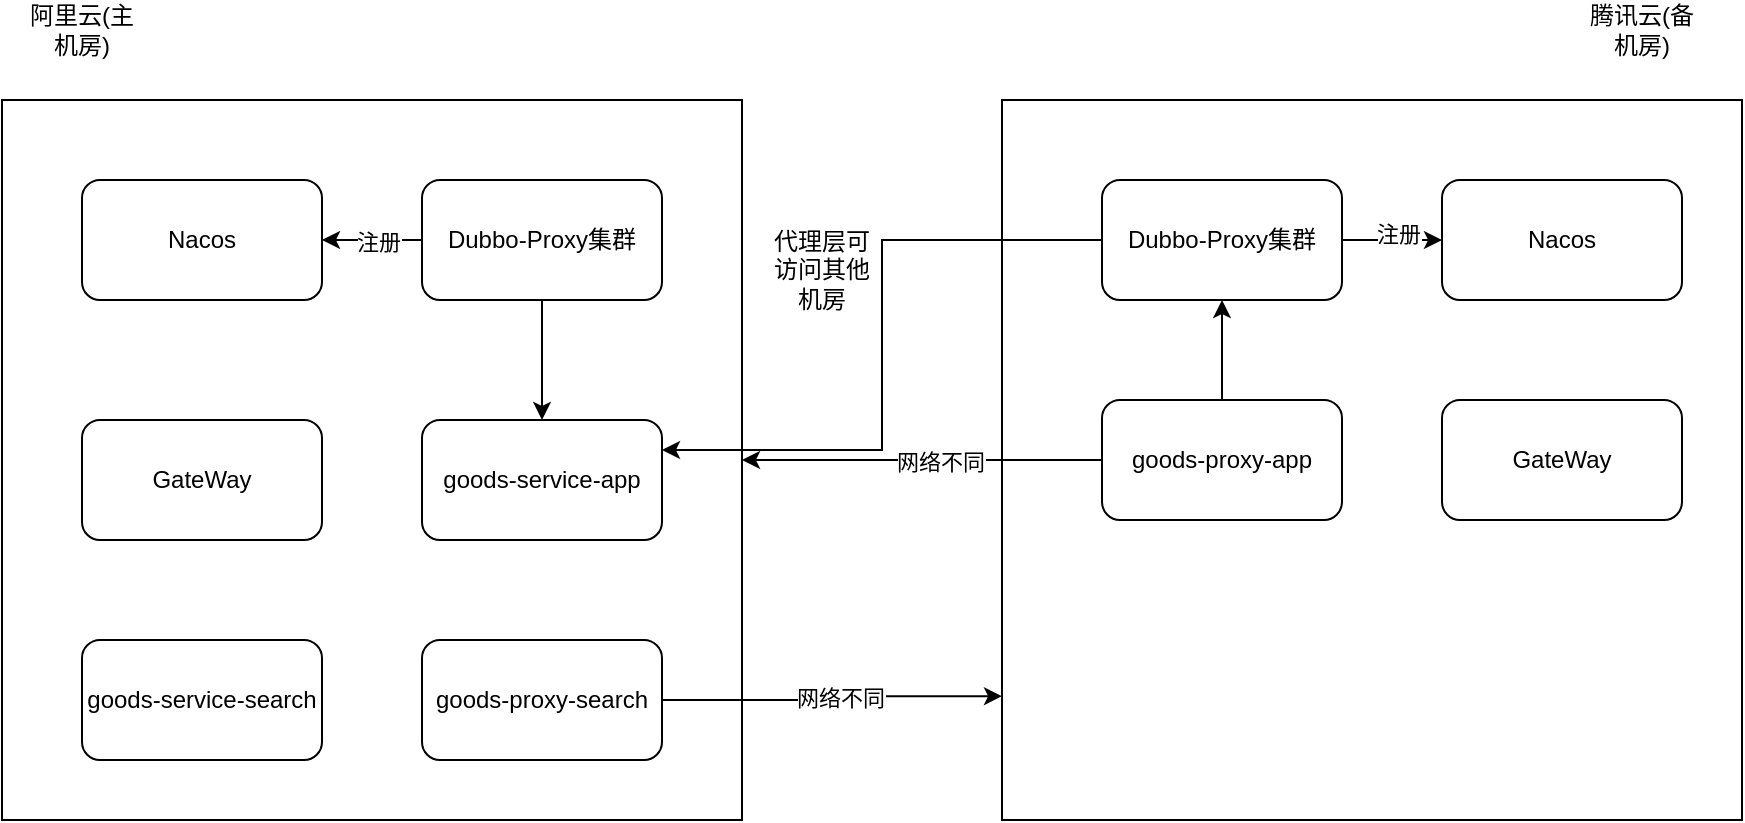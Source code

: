 <mxfile version="24.5.5" type="github" pages="2">
  <diagram name="第 1 页" id="GO7Vx1S_WohTSjaYesyG">
    <mxGraphModel dx="984" dy="645" grid="1" gridSize="10" guides="1" tooltips="1" connect="1" arrows="1" fold="1" page="1" pageScale="1" pageWidth="827" pageHeight="1169" math="0" shadow="0">
      <root>
        <mxCell id="0" />
        <mxCell id="1" parent="0" />
        <mxCell id="KqpbwezZVcmIETooFnXk-3" value="" style="rounded=0;whiteSpace=wrap;html=1;" vertex="1" parent="1">
          <mxGeometry x="90" y="90" width="370" height="360" as="geometry" />
        </mxCell>
        <mxCell id="KqpbwezZVcmIETooFnXk-4" value="" style="rounded=0;whiteSpace=wrap;html=1;" vertex="1" parent="1">
          <mxGeometry x="590" y="90" width="370" height="360" as="geometry" />
        </mxCell>
        <mxCell id="KqpbwezZVcmIETooFnXk-22" style="edgeStyle=orthogonalEdgeStyle;rounded=0;orthogonalLoop=1;jettySize=auto;html=1;exitX=0;exitY=0.5;exitDx=0;exitDy=0;" edge="1" parent="1" source="KqpbwezZVcmIETooFnXk-5" target="KqpbwezZVcmIETooFnXk-13">
          <mxGeometry relative="1" as="geometry" />
        </mxCell>
        <mxCell id="KqpbwezZVcmIETooFnXk-23" value="注册" style="edgeLabel;html=1;align=center;verticalAlign=middle;resizable=0;points=[];" vertex="1" connectable="0" parent="KqpbwezZVcmIETooFnXk-22">
          <mxGeometry x="-0.12" y="1" relative="1" as="geometry">
            <mxPoint as="offset" />
          </mxGeometry>
        </mxCell>
        <mxCell id="KqpbwezZVcmIETooFnXk-41" style="edgeStyle=orthogonalEdgeStyle;rounded=0;orthogonalLoop=1;jettySize=auto;html=1;exitX=0.5;exitY=1;exitDx=0;exitDy=0;entryX=0.5;entryY=0;entryDx=0;entryDy=0;" edge="1" parent="1" source="KqpbwezZVcmIETooFnXk-5" target="KqpbwezZVcmIETooFnXk-7">
          <mxGeometry relative="1" as="geometry" />
        </mxCell>
        <mxCell id="KqpbwezZVcmIETooFnXk-5" value="Dubbo-Proxy集群" style="rounded=1;whiteSpace=wrap;html=1;" vertex="1" parent="1">
          <mxGeometry x="300" y="130" width="120" height="60" as="geometry" />
        </mxCell>
        <mxCell id="KqpbwezZVcmIETooFnXk-19" style="edgeStyle=orthogonalEdgeStyle;rounded=0;orthogonalLoop=1;jettySize=auto;html=1;exitX=1;exitY=0.5;exitDx=0;exitDy=0;entryX=0;entryY=0.5;entryDx=0;entryDy=0;" edge="1" parent="1" source="KqpbwezZVcmIETooFnXk-6" target="KqpbwezZVcmIETooFnXk-15">
          <mxGeometry relative="1" as="geometry" />
        </mxCell>
        <mxCell id="KqpbwezZVcmIETooFnXk-20" value="注册" style="edgeLabel;html=1;align=center;verticalAlign=middle;resizable=0;points=[];" vertex="1" connectable="0" parent="KqpbwezZVcmIETooFnXk-19">
          <mxGeometry x="0.12" y="3" relative="1" as="geometry">
            <mxPoint as="offset" />
          </mxGeometry>
        </mxCell>
        <mxCell id="KqpbwezZVcmIETooFnXk-45" style="edgeStyle=orthogonalEdgeStyle;rounded=0;orthogonalLoop=1;jettySize=auto;html=1;exitX=0;exitY=0.5;exitDx=0;exitDy=0;entryX=1;entryY=0.25;entryDx=0;entryDy=0;" edge="1" parent="1" source="KqpbwezZVcmIETooFnXk-6" target="KqpbwezZVcmIETooFnXk-7">
          <mxGeometry relative="1" as="geometry" />
        </mxCell>
        <mxCell id="KqpbwezZVcmIETooFnXk-6" value="Dubbo-Proxy集群" style="rounded=1;whiteSpace=wrap;html=1;" vertex="1" parent="1">
          <mxGeometry x="640" y="130" width="120" height="60" as="geometry" />
        </mxCell>
        <mxCell id="KqpbwezZVcmIETooFnXk-7" value="goods-service-app" style="rounded=1;whiteSpace=wrap;html=1;" vertex="1" parent="1">
          <mxGeometry x="300" y="250" width="120" height="60" as="geometry" />
        </mxCell>
        <mxCell id="KqpbwezZVcmIETooFnXk-24" style="edgeStyle=orthogonalEdgeStyle;rounded=0;orthogonalLoop=1;jettySize=auto;html=1;exitX=0;exitY=0.5;exitDx=0;exitDy=0;entryX=1;entryY=0.5;entryDx=0;entryDy=0;" edge="1" parent="1" source="KqpbwezZVcmIETooFnXk-8" target="KqpbwezZVcmIETooFnXk-3">
          <mxGeometry relative="1" as="geometry" />
        </mxCell>
        <mxCell id="KqpbwezZVcmIETooFnXk-27" value="网络不同" style="edgeLabel;html=1;align=center;verticalAlign=middle;resizable=0;points=[];" vertex="1" connectable="0" parent="KqpbwezZVcmIETooFnXk-24">
          <mxGeometry x="-0.1" y="1" relative="1" as="geometry">
            <mxPoint as="offset" />
          </mxGeometry>
        </mxCell>
        <mxCell id="KqpbwezZVcmIETooFnXk-40" style="edgeStyle=orthogonalEdgeStyle;rounded=0;orthogonalLoop=1;jettySize=auto;html=1;exitX=0.5;exitY=0;exitDx=0;exitDy=0;entryX=0.5;entryY=1;entryDx=0;entryDy=0;" edge="1" parent="1" source="KqpbwezZVcmIETooFnXk-8" target="KqpbwezZVcmIETooFnXk-6">
          <mxGeometry relative="1" as="geometry" />
        </mxCell>
        <mxCell id="KqpbwezZVcmIETooFnXk-8" value="goods-proxy-app" style="rounded=1;whiteSpace=wrap;html=1;" vertex="1" parent="1">
          <mxGeometry x="640" y="240" width="120" height="60" as="geometry" />
        </mxCell>
        <mxCell id="KqpbwezZVcmIETooFnXk-11" value="goods-service-search" style="rounded=1;whiteSpace=wrap;html=1;" vertex="1" parent="1">
          <mxGeometry x="130" y="360" width="120" height="60" as="geometry" />
        </mxCell>
        <mxCell id="KqpbwezZVcmIETooFnXk-12" value="goods-proxy-search" style="rounded=1;whiteSpace=wrap;html=1;" vertex="1" parent="1">
          <mxGeometry x="300" y="360" width="120" height="60" as="geometry" />
        </mxCell>
        <mxCell id="KqpbwezZVcmIETooFnXk-13" value="Nacos" style="rounded=1;whiteSpace=wrap;html=1;" vertex="1" parent="1">
          <mxGeometry x="130" y="130" width="120" height="60" as="geometry" />
        </mxCell>
        <mxCell id="KqpbwezZVcmIETooFnXk-14" value="GateWay" style="rounded=1;whiteSpace=wrap;html=1;" vertex="1" parent="1">
          <mxGeometry x="130" y="250" width="120" height="60" as="geometry" />
        </mxCell>
        <mxCell id="KqpbwezZVcmIETooFnXk-15" value="Nacos" style="rounded=1;whiteSpace=wrap;html=1;" vertex="1" parent="1">
          <mxGeometry x="810" y="130" width="120" height="60" as="geometry" />
        </mxCell>
        <mxCell id="KqpbwezZVcmIETooFnXk-16" value="GateWay" style="rounded=1;whiteSpace=wrap;html=1;" vertex="1" parent="1">
          <mxGeometry x="810" y="240" width="120" height="60" as="geometry" />
        </mxCell>
        <mxCell id="KqpbwezZVcmIETooFnXk-25" style="edgeStyle=orthogonalEdgeStyle;rounded=0;orthogonalLoop=1;jettySize=auto;html=1;exitX=1;exitY=0.5;exitDx=0;exitDy=0;entryX=0;entryY=0.828;entryDx=0;entryDy=0;entryPerimeter=0;" edge="1" parent="1" source="KqpbwezZVcmIETooFnXk-12" target="KqpbwezZVcmIETooFnXk-4">
          <mxGeometry relative="1" as="geometry" />
        </mxCell>
        <mxCell id="KqpbwezZVcmIETooFnXk-26" value="网络不同" style="edgeLabel;html=1;align=center;verticalAlign=middle;resizable=0;points=[];" vertex="1" connectable="0" parent="KqpbwezZVcmIETooFnXk-25">
          <mxGeometry x="0.058" y="-1" relative="1" as="geometry">
            <mxPoint as="offset" />
          </mxGeometry>
        </mxCell>
        <mxCell id="KqpbwezZVcmIETooFnXk-38" value="代理层可访问其他机房" style="text;html=1;align=center;verticalAlign=middle;whiteSpace=wrap;rounded=0;" vertex="1" parent="1">
          <mxGeometry x="470" y="160" width="60" height="30" as="geometry" />
        </mxCell>
        <mxCell id="KqpbwezZVcmIETooFnXk-43" value="阿里云(主机房)" style="text;html=1;align=center;verticalAlign=middle;whiteSpace=wrap;rounded=0;" vertex="1" parent="1">
          <mxGeometry x="100" y="40" width="60" height="30" as="geometry" />
        </mxCell>
        <mxCell id="KqpbwezZVcmIETooFnXk-44" value="腾讯云(备机房)" style="text;html=1;align=center;verticalAlign=middle;whiteSpace=wrap;rounded=0;" vertex="1" parent="1">
          <mxGeometry x="880" y="40" width="60" height="30" as="geometry" />
        </mxCell>
      </root>
    </mxGraphModel>
  </diagram>
  <diagram id="Jk976ccX2Qz2Gjsc513h" name="第 2 页">
    <mxGraphModel dx="984" dy="645" grid="1" gridSize="10" guides="1" tooltips="1" connect="1" arrows="1" fold="1" page="1" pageScale="1" pageWidth="827" pageHeight="1169" math="0" shadow="0">
      <root>
        <mxCell id="0" />
        <mxCell id="1" parent="0" />
        <mxCell id="oIM268cSK6gzeRKDi8wC-2" value="" style="rounded=0;whiteSpace=wrap;html=1;" vertex="1" parent="1">
          <mxGeometry x="110" y="150" width="310" height="300" as="geometry" />
        </mxCell>
        <mxCell id="oIM268cSK6gzeRKDi8wC-3" value="" style="rounded=0;whiteSpace=wrap;html=1;" vertex="1" parent="1">
          <mxGeometry x="540" y="150" width="310" height="300" as="geometry" />
        </mxCell>
        <mxCell id="m4JjjsxZDqLwM5InR7zX-2" style="edgeStyle=orthogonalEdgeStyle;rounded=0;orthogonalLoop=1;jettySize=auto;html=1;exitX=1;exitY=0.5;exitDx=0;exitDy=0;" edge="1" parent="1" source="oIM268cSK6gzeRKDi8wC-4" target="oIM268cSK6gzeRKDi8wC-5">
          <mxGeometry relative="1" as="geometry" />
        </mxCell>
        <mxCell id="m4JjjsxZDqLwM5InR7zX-3" style="edgeStyle=orthogonalEdgeStyle;rounded=0;orthogonalLoop=1;jettySize=auto;html=1;exitX=0.75;exitY=0;exitDx=0;exitDy=0;entryX=0.75;entryY=1;entryDx=0;entryDy=0;" edge="1" parent="1" source="oIM268cSK6gzeRKDi8wC-4" target="oIM268cSK6gzeRKDi8wC-8">
          <mxGeometry relative="1" as="geometry" />
        </mxCell>
        <mxCell id="oIM268cSK6gzeRKDi8wC-4" value="网关" style="rounded=1;whiteSpace=wrap;html=1;" vertex="1" parent="1">
          <mxGeometry x="200" y="200" width="120" height="60" as="geometry" />
        </mxCell>
        <mxCell id="oIM268cSK6gzeRKDi8wC-5" value="网关" style="rounded=1;whiteSpace=wrap;html=1;" vertex="1" parent="1">
          <mxGeometry x="635" y="200" width="120" height="60" as="geometry" />
        </mxCell>
        <mxCell id="oIM268cSK6gzeRKDi8wC-6" value="goods-proxy-app" style="rounded=1;whiteSpace=wrap;html=1;" vertex="1" parent="1">
          <mxGeometry x="200" y="330" width="120" height="60" as="geometry" />
        </mxCell>
        <mxCell id="oIM268cSK6gzeRKDi8wC-7" value="goods-proxy-app" style="rounded=1;whiteSpace=wrap;html=1;" vertex="1" parent="1">
          <mxGeometry x="640" y="340" width="120" height="60" as="geometry" />
        </mxCell>
        <mxCell id="oIM268cSK6gzeRKDi8wC-9" style="edgeStyle=orthogonalEdgeStyle;rounded=0;orthogonalLoop=1;jettySize=auto;html=1;exitX=0.5;exitY=1;exitDx=0;exitDy=0;" edge="1" parent="1" source="oIM268cSK6gzeRKDi8wC-8" target="oIM268cSK6gzeRKDi8wC-4">
          <mxGeometry relative="1" as="geometry" />
        </mxCell>
        <mxCell id="oIM268cSK6gzeRKDi8wC-8" value="请求服务" style="rounded=1;whiteSpace=wrap;html=1;" vertex="1" parent="1">
          <mxGeometry x="200" y="30" width="120" height="60" as="geometry" />
        </mxCell>
        <mxCell id="oIM268cSK6gzeRKDi8wC-11" value="A机房" style="text;html=1;align=center;verticalAlign=middle;whiteSpace=wrap;rounded=0;" vertex="1" parent="1">
          <mxGeometry x="100" y="100" width="60" height="30" as="geometry" />
        </mxCell>
        <mxCell id="oIM268cSK6gzeRKDi8wC-12" value="B机房" style="text;html=1;align=center;verticalAlign=middle;whiteSpace=wrap;rounded=0;" vertex="1" parent="1">
          <mxGeometry x="755" y="80" width="60" height="30" as="geometry" />
        </mxCell>
        <mxCell id="m4JjjsxZDqLwM5InR7zX-4" value="重定向302" style="text;html=1;align=center;verticalAlign=middle;whiteSpace=wrap;rounded=0;" vertex="1" parent="1">
          <mxGeometry x="310" y="110" width="60" height="30" as="geometry" />
        </mxCell>
        <mxCell id="m4JjjsxZDqLwM5InR7zX-6" value="通过网关转发" style="text;html=1;align=center;verticalAlign=middle;whiteSpace=wrap;rounded=0;" vertex="1" parent="1">
          <mxGeometry x="440" y="190" width="60" height="30" as="geometry" />
        </mxCell>
      </root>
    </mxGraphModel>
  </diagram>
</mxfile>
